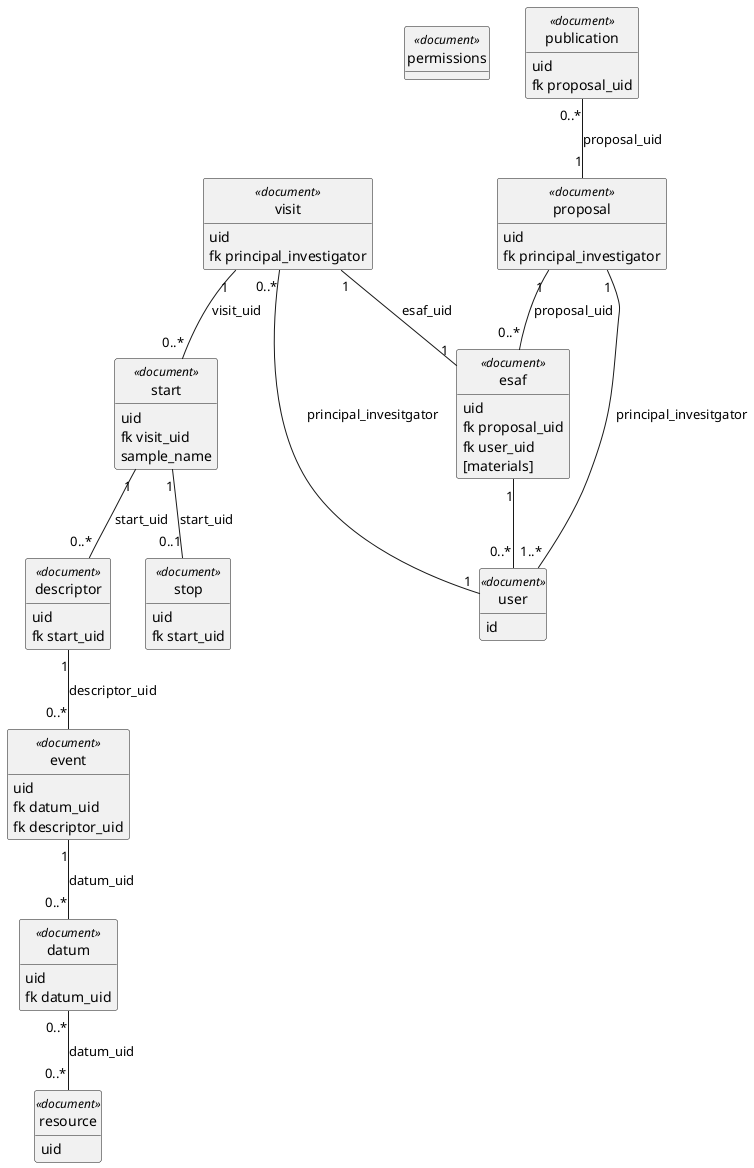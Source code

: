 @startuml
    hide <<document>> circle
    hide <<document>> methods

    class permissions <<document>>{

    }

    class user <<document>> {
        id
    }

    class visit <<document>> {
        uid
        fk principal_investigator
    }

    visit "0..*" -- "1" user: principal_invesitgator
    visit "1" -- "0..*" start: visit_uid


    visit "1" -- "1" esaf: esaf_uid



    class start <<document>> {
        uid
        fk visit_uid
        sample_name
    }

    class descriptor <<document>> {
        uid
        fk start_uid
    }
    start "1" -- "0..*" descriptor: start_uid

    descriptor "1" -- "0..*" event: descriptor_uid
    event "1" -- "0..*" datum : datum_uid
    datum "0..*" -- "0..*" resource: datum_uid
    start "1" -- "0..1" stop: start_uid

    class stop <<document>> {
        uid
        fk start_uid
    }

    class event <<document>> {
        uid
        fk datum_uid
        fk descriptor_uid
    }


    class datum <<document>> {
        uid
        fk datum_uid
    }

    class resource <<document>> {
        uid
    }

    class proposal <<document>> {
        uid
        fk principal_investigator
    }
    proposal "1" -- "1..*" user: principal_invesitgator

    class esaf <<document>> {
        uid
        fk proposal_uid
        fk user_uid
        [materials]
    }
    esaf "1" -- "0..*" user
    

    proposal "1" -- "0..*" esaf: proposal_uid

  
    class publication <<document>> {
        uid
        fk proposal_uid
    }
    publication "0..*" -- "1" proposal: proposal_uid
@enduml